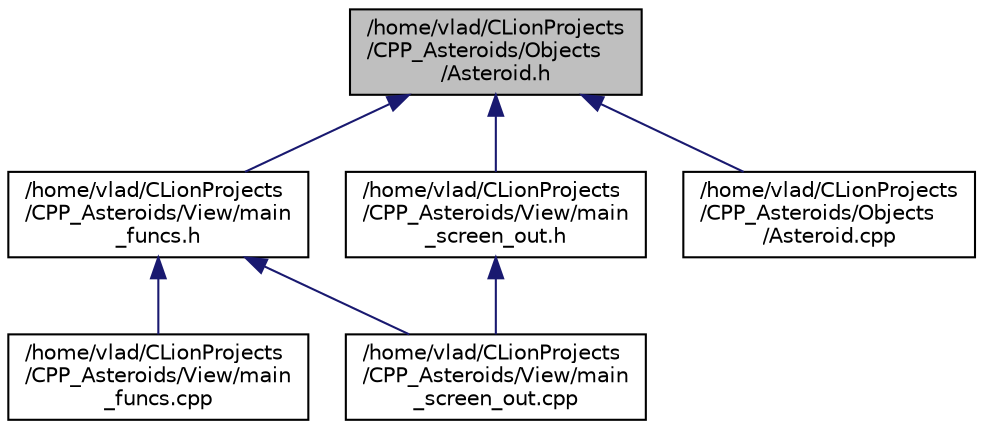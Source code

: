 digraph "/home/vlad/CLionProjects/CPP_Asteroids/Objects/Asteroid.h"
{
 // LATEX_PDF_SIZE
  edge [fontname="Helvetica",fontsize="10",labelfontname="Helvetica",labelfontsize="10"];
  node [fontname="Helvetica",fontsize="10",shape=record];
  Node1 [label="/home/vlad/CLionProjects\l/CPP_Asteroids/Objects\l/Asteroid.h",height=0.2,width=0.4,color="black", fillcolor="grey75", style="filled", fontcolor="black",tooltip=" "];
  Node1 -> Node2 [dir="back",color="midnightblue",fontsize="10",style="solid",fontname="Helvetica"];
  Node2 [label="/home/vlad/CLionProjects\l/CPP_Asteroids/View/main\l_funcs.h",height=0.2,width=0.4,color="black", fillcolor="white", style="filled",URL="$main__funcs_8h.html",tooltip=" "];
  Node2 -> Node3 [dir="back",color="midnightblue",fontsize="10",style="solid",fontname="Helvetica"];
  Node3 [label="/home/vlad/CLionProjects\l/CPP_Asteroids/View/main\l_funcs.cpp",height=0.2,width=0.4,color="black", fillcolor="white", style="filled",URL="$main__funcs_8cpp.html",tooltip=" "];
  Node2 -> Node4 [dir="back",color="midnightblue",fontsize="10",style="solid",fontname="Helvetica"];
  Node4 [label="/home/vlad/CLionProjects\l/CPP_Asteroids/View/main\l_screen_out.cpp",height=0.2,width=0.4,color="black", fillcolor="white", style="filled",URL="$main__screen__out_8cpp.html",tooltip=" "];
  Node1 -> Node5 [dir="back",color="midnightblue",fontsize="10",style="solid",fontname="Helvetica"];
  Node5 [label="/home/vlad/CLionProjects\l/CPP_Asteroids/View/main\l_screen_out.h",height=0.2,width=0.4,color="black", fillcolor="white", style="filled",URL="$main__screen__out_8h.html",tooltip=" "];
  Node5 -> Node4 [dir="back",color="midnightblue",fontsize="10",style="solid",fontname="Helvetica"];
  Node1 -> Node6 [dir="back",color="midnightblue",fontsize="10",style="solid",fontname="Helvetica"];
  Node6 [label="/home/vlad/CLionProjects\l/CPP_Asteroids/Objects\l/Asteroid.cpp",height=0.2,width=0.4,color="black", fillcolor="white", style="filled",URL="$Asteroid_8cpp.html",tooltip=" "];
}
